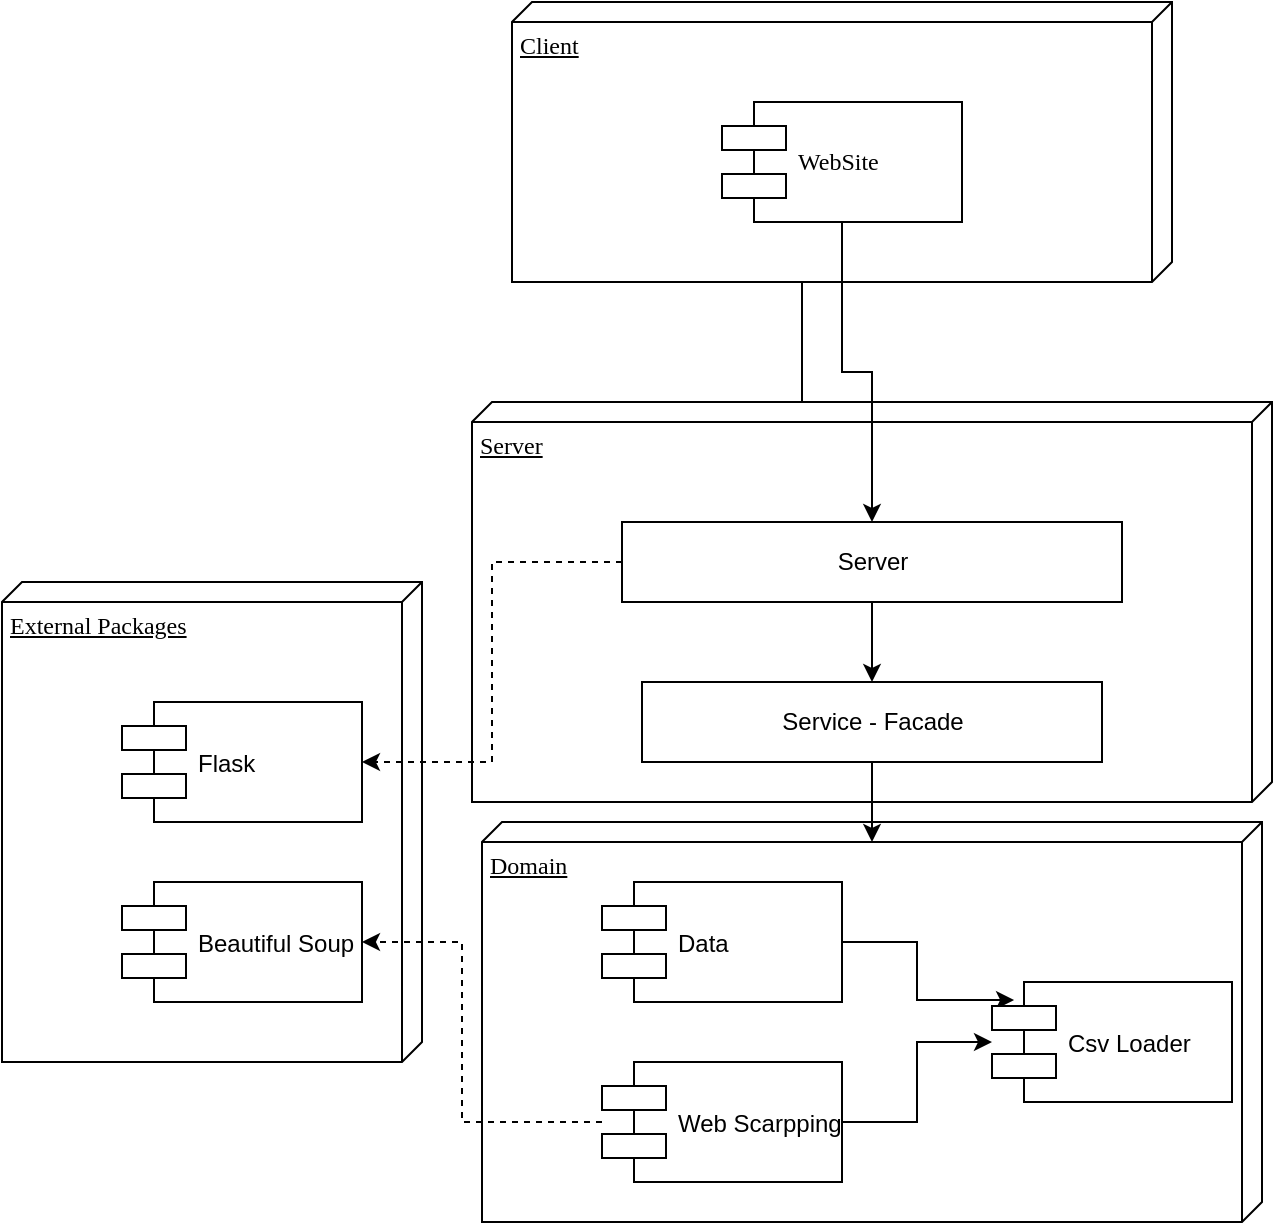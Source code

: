 <mxfile version="12.4.9" type="device"><diagram name="Page-1" id="5f0bae14-7c28-e335-631c-24af17079c00"><mxGraphModel dx="946" dy="1440" grid="1" gridSize="10" guides="1" tooltips="1" connect="1" arrows="1" fold="1" page="1" pageScale="1" pageWidth="1100" pageHeight="850" background="#ffffff" math="0" shadow="0"><root><mxCell id="0"/><mxCell id="1" parent="0"/><mxCell id="Z-yR02dNeOaVPoCzxQhJ-26" value="Domain" style="verticalAlign=top;align=left;spacingTop=8;spacingLeft=2;spacingRight=12;shape=cube;size=10;direction=south;fontStyle=4;html=1;rounded=0;shadow=0;comic=0;labelBackgroundColor=none;strokeWidth=1;fontFamily=Verdana;fontSize=12" vertex="1" parent="1"><mxGeometry x="370" y="400" width="390" height="200" as="geometry"/></mxCell><mxCell id="Z-yR02dNeOaVPoCzxQhJ-21" value="External Packages" style="verticalAlign=top;align=left;spacingTop=8;spacingLeft=2;spacingRight=12;shape=cube;size=10;direction=south;fontStyle=4;html=1;rounded=0;shadow=0;comic=0;labelBackgroundColor=none;strokeWidth=1;fontFamily=Verdana;fontSize=12" vertex="1" parent="1"><mxGeometry x="130" y="280" width="210" height="240" as="geometry"/></mxCell><mxCell id="39150e848f15840c-1" value="Client" style="verticalAlign=top;align=left;spacingTop=8;spacingLeft=2;spacingRight=12;shape=cube;size=10;direction=south;fontStyle=4;html=1;rounded=0;shadow=0;comic=0;labelBackgroundColor=none;strokeWidth=1;fontFamily=Verdana;fontSize=12" parent="1" vertex="1"><mxGeometry x="385" y="-10" width="330" height="140" as="geometry"/></mxCell><mxCell id="39150e848f15840c-3" value="Server" style="verticalAlign=top;align=left;spacingTop=8;spacingLeft=2;spacingRight=12;shape=cube;size=10;direction=south;fontStyle=4;html=1;rounded=0;shadow=0;comic=0;labelBackgroundColor=none;strokeWidth=1;fontFamily=Verdana;fontSize=12" parent="1" vertex="1"><mxGeometry x="365" y="190" width="400" height="200" as="geometry"/></mxCell><mxCell id="Z-yR02dNeOaVPoCzxQhJ-16" style="edgeStyle=orthogonalEdgeStyle;rounded=0;orthogonalLoop=1;jettySize=auto;html=1;exitX=0.5;exitY=1;exitDx=0;exitDy=0;entryX=0.5;entryY=0;entryDx=0;entryDy=0;" edge="1" parent="1" source="39150e848f15840c-5" target="Z-yR02dNeOaVPoCzxQhJ-11"><mxGeometry relative="1" as="geometry"/></mxCell><mxCell id="39150e848f15840c-5" value="WebSite&amp;nbsp;" style="shape=component;align=left;spacingLeft=36;rounded=0;shadow=0;comic=0;labelBackgroundColor=none;strokeWidth=1;fontFamily=Verdana;fontSize=12;html=1;" parent="1" vertex="1"><mxGeometry x="490" y="40" width="120" height="60" as="geometry"/></mxCell><mxCell id="39150e848f15840c-18" style="edgeStyle=orthogonalEdgeStyle;rounded=0;html=1;labelBackgroundColor=none;startArrow=none;startFill=0;startSize=8;endArrow=none;endFill=0;endSize=16;fontFamily=Verdana;fontSize=12;" parent="1" source="39150e848f15840c-3" target="39150e848f15840c-1" edge="1"><mxGeometry relative="1" as="geometry"><Array as="points"><mxPoint x="530" y="150"/><mxPoint x="530" y="150"/></Array></mxGeometry></mxCell><mxCell id="Z-yR02dNeOaVPoCzxQhJ-15" style="edgeStyle=orthogonalEdgeStyle;rounded=0;orthogonalLoop=1;jettySize=auto;html=1;exitX=0;exitY=0.5;exitDx=0;exitDy=0;entryX=1;entryY=0.5;entryDx=0;entryDy=0;dashed=1;" edge="1" parent="1" source="Z-yR02dNeOaVPoCzxQhJ-11" target="Z-yR02dNeOaVPoCzxQhJ-13"><mxGeometry relative="1" as="geometry"/></mxCell><mxCell id="Z-yR02dNeOaVPoCzxQhJ-25" style="edgeStyle=orthogonalEdgeStyle;rounded=0;orthogonalLoop=1;jettySize=auto;html=1;" edge="1" parent="1" source="Z-yR02dNeOaVPoCzxQhJ-11" target="Z-yR02dNeOaVPoCzxQhJ-12"><mxGeometry relative="1" as="geometry"/></mxCell><mxCell id="Z-yR02dNeOaVPoCzxQhJ-11" value="Server&lt;span style=&quot;color: rgba(0 , 0 , 0 , 0) ; font-family: monospace ; font-size: 0px&quot;&gt;%3CmxGraphModel%3E%3Croot%3E%3CmxCell%20id%3D%220%22%2F%3E%3CmxCell%20id%3D%221%22%20parent%3D%220%22%2F%3E%3CmxCell%20id%3D%222%22%20value%3D%22WebSite%26amp%3Bnbsp%3B%22%20style%3D%22shape%3Dcomponent%3Balign%3Dleft%3BspacingLeft%3D36%3Brounded%3D0%3Bshadow%3D0%3Bcomic%3D0%3BlabelBackgroundColor%3Dnone%3BstrokeWidth%3D1%3BfontFamily%3DVerdana%3BfontSize%3D12%3Bhtml%3D1%3B%22%20vertex%3D%221%22%20parent%3D%221%22%3E%3CmxGeometry%20x%3D%22490%22%20y%3D%2240%22%20width%3D%22120%22%20height%3D%2260%22%20as%3D%22geometry%22%2F%3E%3C%2FmxCell%3E%3C%2Froot%3E%3C%2FmxGraphModel%3E&lt;/span&gt;" style="html=1;" vertex="1" parent="1"><mxGeometry x="440" y="250" width="250" height="40" as="geometry"/></mxCell><mxCell id="Z-yR02dNeOaVPoCzxQhJ-27" style="edgeStyle=orthogonalEdgeStyle;rounded=0;orthogonalLoop=1;jettySize=auto;html=1;" edge="1" parent="1" source="Z-yR02dNeOaVPoCzxQhJ-12"><mxGeometry relative="1" as="geometry"><mxPoint x="565" y="410" as="targetPoint"/></mxGeometry></mxCell><mxCell id="Z-yR02dNeOaVPoCzxQhJ-12" value="Service - Facade" style="html=1;" vertex="1" parent="1"><mxGeometry x="450" y="330" width="230" height="40" as="geometry"/></mxCell><mxCell id="Z-yR02dNeOaVPoCzxQhJ-13" value="Flask" style="shape=component;align=left;spacingLeft=36;" vertex="1" parent="1"><mxGeometry x="190" y="340" width="120" height="60" as="geometry"/></mxCell><mxCell id="Z-yR02dNeOaVPoCzxQhJ-20" style="edgeStyle=orthogonalEdgeStyle;rounded=0;orthogonalLoop=1;jettySize=auto;html=1;entryX=1;entryY=0.5;entryDx=0;entryDy=0;dashed=1;" edge="1" parent="1" source="Z-yR02dNeOaVPoCzxQhJ-17" target="Z-yR02dNeOaVPoCzxQhJ-19"><mxGeometry relative="1" as="geometry"><Array as="points"><mxPoint x="360" y="550"/><mxPoint x="360" y="460"/></Array></mxGeometry></mxCell><mxCell id="Z-yR02dNeOaVPoCzxQhJ-23" style="edgeStyle=orthogonalEdgeStyle;rounded=0;orthogonalLoop=1;jettySize=auto;html=1;exitX=1;exitY=0.5;exitDx=0;exitDy=0;" edge="1" parent="1" source="Z-yR02dNeOaVPoCzxQhJ-17" target="Z-yR02dNeOaVPoCzxQhJ-22"><mxGeometry relative="1" as="geometry"/></mxCell><mxCell id="Z-yR02dNeOaVPoCzxQhJ-17" value="Web Scarpping" style="shape=component;align=left;spacingLeft=36;" vertex="1" parent="1"><mxGeometry x="430" y="520" width="120" height="60" as="geometry"/></mxCell><mxCell id="Z-yR02dNeOaVPoCzxQhJ-24" style="edgeStyle=orthogonalEdgeStyle;rounded=0;orthogonalLoop=1;jettySize=auto;html=1;exitX=1;exitY=0.5;exitDx=0;exitDy=0;entryX=0.092;entryY=0.15;entryDx=0;entryDy=0;entryPerimeter=0;" edge="1" parent="1" source="Z-yR02dNeOaVPoCzxQhJ-18" target="Z-yR02dNeOaVPoCzxQhJ-22"><mxGeometry relative="1" as="geometry"/></mxCell><mxCell id="Z-yR02dNeOaVPoCzxQhJ-18" value="Data" style="shape=component;align=left;spacingLeft=36;" vertex="1" parent="1"><mxGeometry x="430" y="430" width="120" height="60" as="geometry"/></mxCell><mxCell id="Z-yR02dNeOaVPoCzxQhJ-19" value="Beautiful Soup" style="shape=component;align=left;spacingLeft=36;" vertex="1" parent="1"><mxGeometry x="190" y="430" width="120" height="60" as="geometry"/></mxCell><mxCell id="Z-yR02dNeOaVPoCzxQhJ-22" value="Csv Loader" style="shape=component;align=left;spacingLeft=36;" vertex="1" parent="1"><mxGeometry x="625" y="480" width="120" height="60" as="geometry"/></mxCell></root></mxGraphModel></diagram></mxfile>